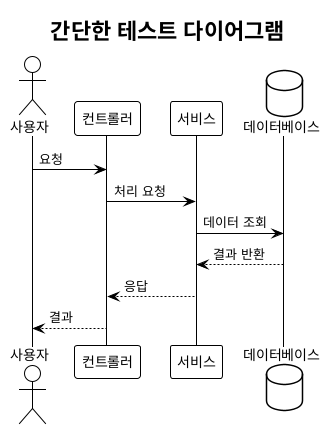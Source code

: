 @startuml test
!theme plain

title 간단한 테스트 다이어그램

actor 사용자
participant "컨트롤러" as C
participant "서비스" as S
database "데이터베이스" as DB

사용자 -> C: 요청
C -> S: 처리 요청
S -> DB: 데이터 조회
DB --> S: 결과 반환
S --> C: 응답
C --> 사용자: 결과

@enduml

